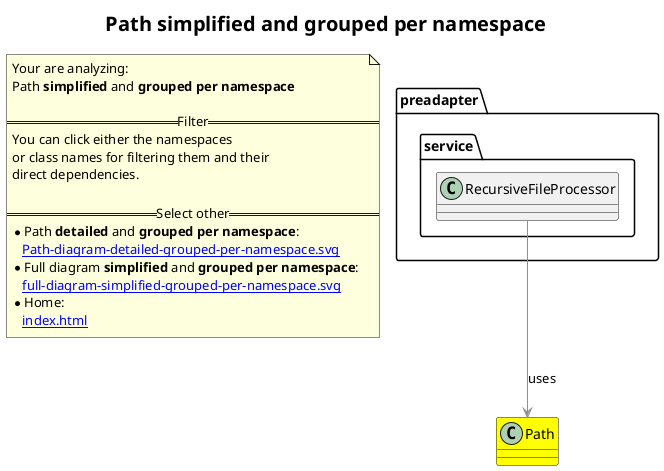 @startuml
title <size:20>Path **simplified** and **grouped per namespace**</size>
note "Your are analyzing:\nPath **simplified** and **grouped per namespace**\n\n==Filter==\nYou can click either the namespaces \nor class names for filtering them and their\ndirect dependencies.\n\n==Select other==\n* Path **detailed** and **grouped per namespace**:\n   [[Path-diagram-detailed-grouped-per-namespace.svg]]\n* Full diagram **simplified** and **grouped per namespace**:\n   [[full-diagram-simplified-grouped-per-namespace.svg]]\n* Home:\n   [[index.html]]" as FloatingNote
class Path [[Path-diagram-simplified-grouped-per-namespace.svg]] #yellow {
}
' Closing all previous_sub_namespace_list namespace None because file analysis is finished.
namespace preadapter [[preadapter-diagram-simplified-grouped-per-namespace.svg]] {
namespace preadapter.service [[preadapter.service-diagram-simplified-grouped-per-namespace.svg]] {
  class preadapter.service.RecursiveFileProcessor [[preadapter.service.RecursiveFileProcessor-diagram-simplified-grouped-per-namespace.svg]]  {
  }
'Compared namespace preadapter.service [[preadapter.service-diagram-simplified-grouped-per-namespace.svg]] { with last element of   }
' Closing all previous_sub_namespace_list namespace None because file analysis is finished.
' Closing namespace service
}
' Closing namespace preadapter
}
 ' *************************************** 
 ' *************************************** 
 ' *************************************** 
' Class relations extracted from namespace:
' 
' Class relations extracted from namespace:
' preadapter.service
preadapter.service.RecursiveFileProcessor -[#909090]-> Path  : uses 
@enduml
